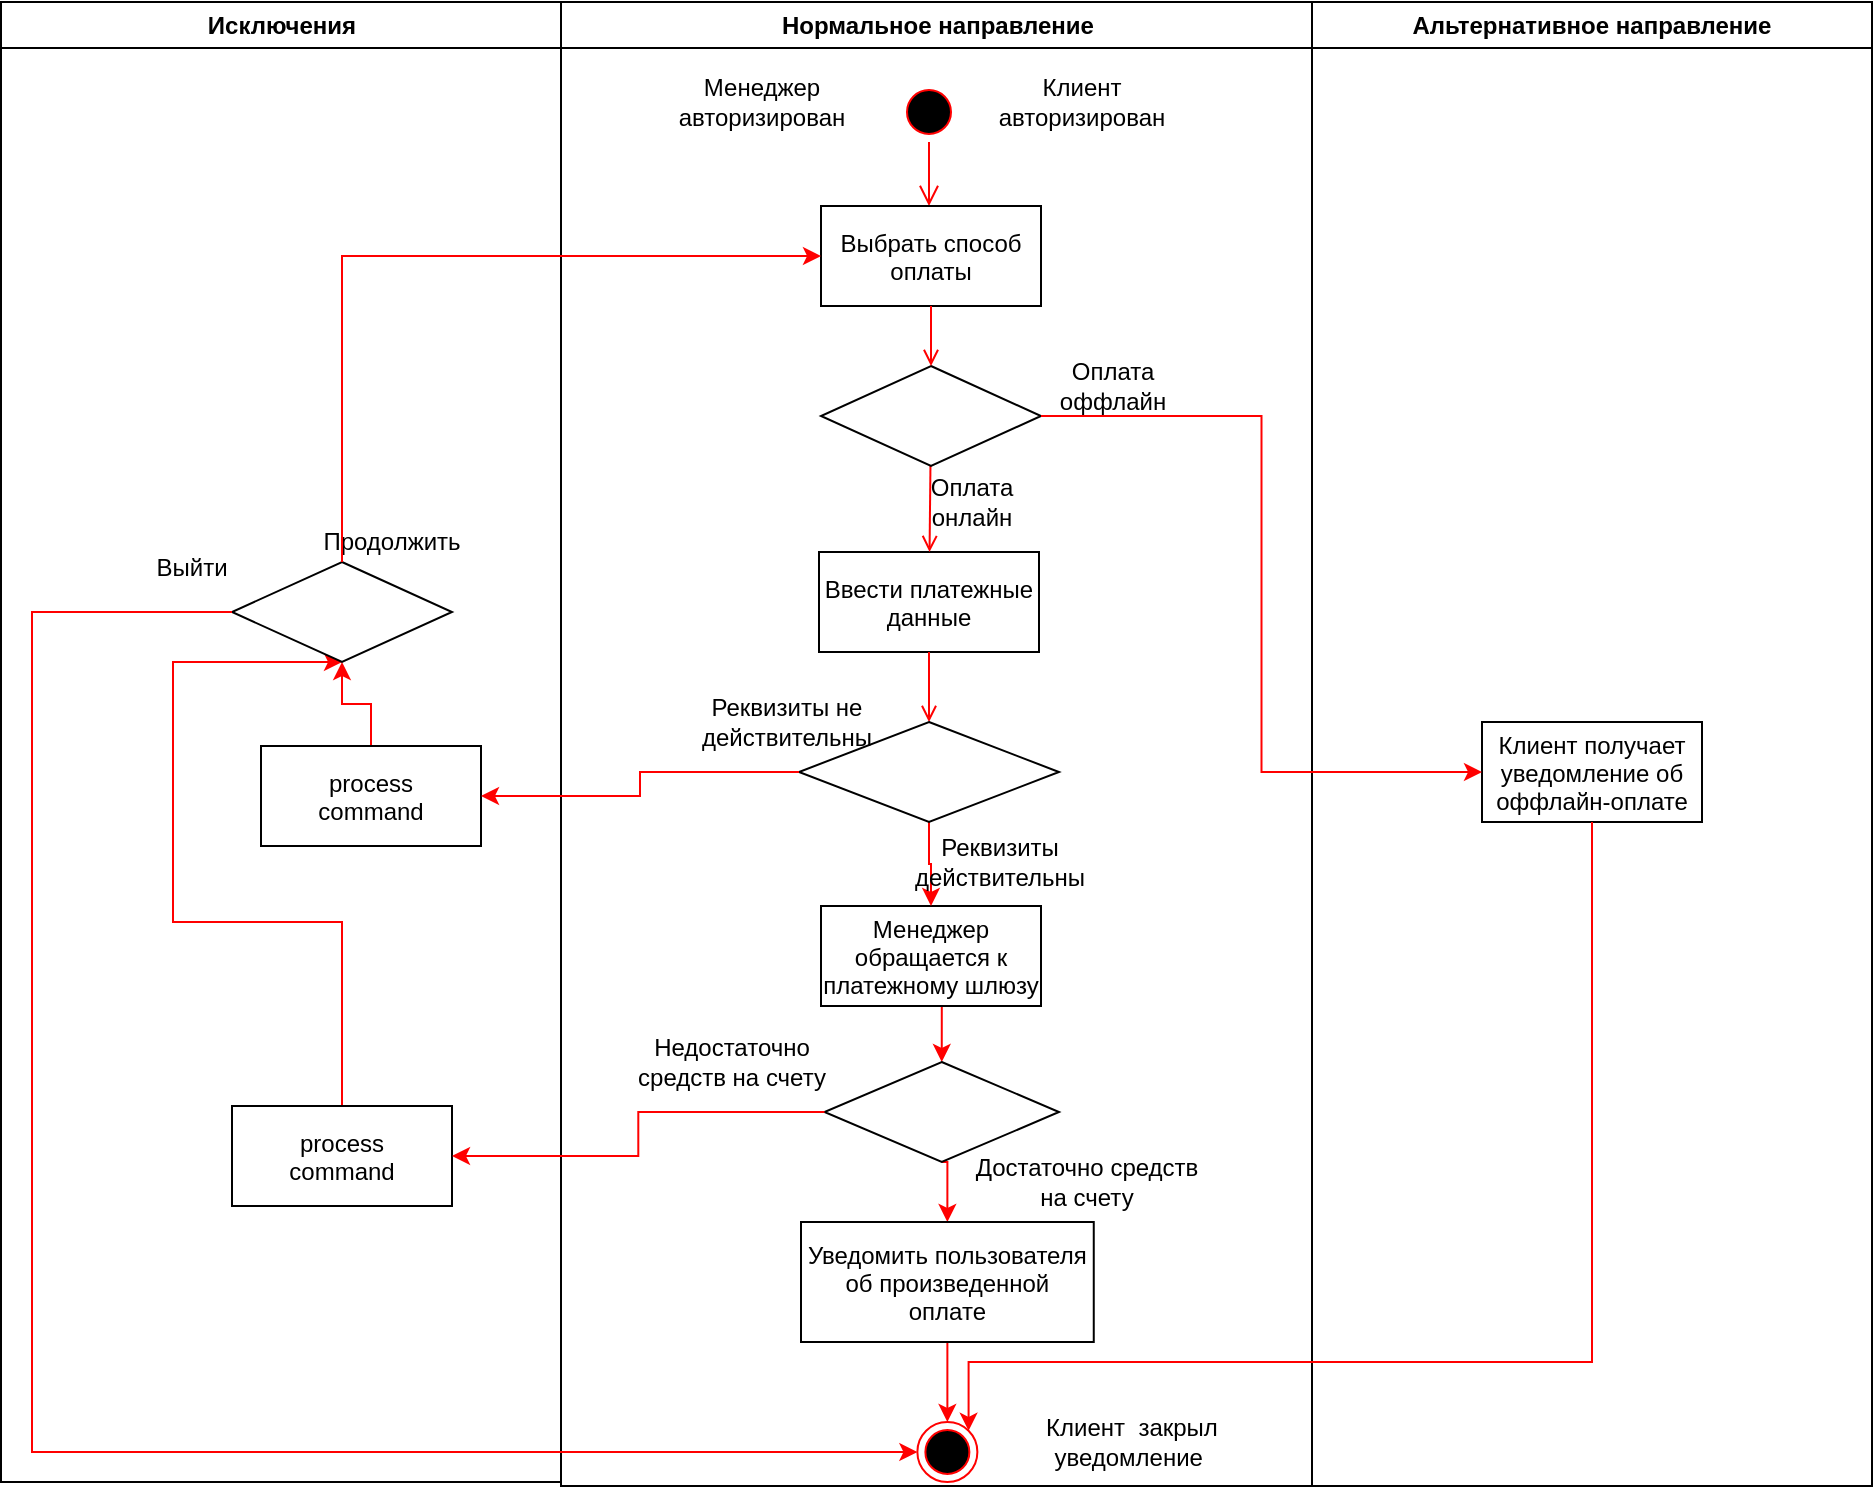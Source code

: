 <mxfile version="13.9.8" type="github">
  <diagram name="Page-1" id="e7e014a7-5840-1c2e-5031-d8a46d1fe8dd">
    <mxGraphModel dx="3159" dy="795" grid="1" gridSize="10" guides="1" tooltips="1" connect="1" arrows="1" fold="1" page="1" pageScale="1" pageWidth="1169" pageHeight="826" background="#ffffff" math="0" shadow="0">
      <root>
        <mxCell id="0" />
        <mxCell id="1" parent="0" />
        <mxCell id="3" value="Альтернативное направление" style="swimlane;whiteSpace=wrap" parent="1" vertex="1">
          <mxGeometry x="540" y="140" width="280" height="742" as="geometry" />
        </mxCell>
        <mxCell id="16" value="Клиент получает&#xa;уведомление об &#xa;оффлайн-оплате" style="" parent="3" vertex="1">
          <mxGeometry x="85" y="360" width="110" height="50" as="geometry" />
        </mxCell>
        <mxCell id="2" value="Нормальное направление" style="swimlane;whiteSpace=wrap" parent="3" vertex="1">
          <mxGeometry x="-375.5" width="375.5" height="742" as="geometry" />
        </mxCell>
        <mxCell id="5" value="" style="ellipse;shape=startState;fillColor=#000000;strokeColor=#ff0000;" parent="2" vertex="1">
          <mxGeometry x="169" y="40" width="30" height="30" as="geometry" />
        </mxCell>
        <mxCell id="6" value="" style="edgeStyle=elbowEdgeStyle;elbow=horizontal;verticalAlign=bottom;endArrow=open;endSize=8;strokeColor=#FF0000;endFill=1;rounded=0" parent="2" source="5" target="7" edge="1">
          <mxGeometry x="100" y="40" as="geometry">
            <mxPoint x="115" y="110" as="targetPoint" />
          </mxGeometry>
        </mxCell>
        <mxCell id="7" value="Выбрать способ &#xa;оплаты" style="" parent="2" vertex="1">
          <mxGeometry x="130" y="102" width="110" height="50" as="geometry" />
        </mxCell>
        <mxCell id="8" value="Ввести платежные &#xa;данные" style="" parent="2" vertex="1">
          <mxGeometry x="129" y="275" width="110" height="50" as="geometry" />
        </mxCell>
        <mxCell id="9" value="" style="endArrow=open;strokeColor=#FF0000;endFill=1;rounded=0" parent="2" source="payfzRqC4_l33kHzJgeO-44" target="8" edge="1">
          <mxGeometry relative="1" as="geometry" />
        </mxCell>
        <mxCell id="payfzRqC4_l33kHzJgeO-53" style="edgeStyle=orthogonalEdgeStyle;rounded=0;orthogonalLoop=1;jettySize=auto;html=1;exitX=0.5;exitY=1;exitDx=0;exitDy=0;entryX=0.5;entryY=0;entryDx=0;entryDy=0;labelBackgroundColor=#FF0000;strokeColor=#FF0000;fontColor=#FF0000;" parent="2" source="10" target="payfzRqC4_l33kHzJgeO-52" edge="1">
          <mxGeometry relative="1" as="geometry" />
        </mxCell>
        <mxCell id="10" value="Менеджер &#xa;обращается к &#xa;платежному шлюзу" style="" parent="2" vertex="1">
          <mxGeometry x="130" y="452" width="110" height="50" as="geometry" />
        </mxCell>
        <mxCell id="11" value="" style="endArrow=open;strokeColor=#FF0000;endFill=1;rounded=0;entryX=0.5;entryY=0;entryDx=0;entryDy=0;" parent="2" source="8" target="payfzRqC4_l33kHzJgeO-49" edge="1">
          <mxGeometry relative="1" as="geometry" />
        </mxCell>
        <mxCell id="payfzRqC4_l33kHzJgeO-41" value="Клиент авторизирован" style="text;html=1;strokeColor=none;fillColor=none;align=center;verticalAlign=middle;whiteSpace=wrap;rounded=0;" parent="2" vertex="1">
          <mxGeometry x="205.5" y="40" width="110" height="20" as="geometry" />
        </mxCell>
        <mxCell id="payfzRqC4_l33kHzJgeO-44" value="" style="rhombus;whiteSpace=wrap;html=1;" parent="2" vertex="1">
          <mxGeometry x="130" y="182" width="110" height="50" as="geometry" />
        </mxCell>
        <mxCell id="payfzRqC4_l33kHzJgeO-45" value="" style="endArrow=open;strokeColor=#FF0000;endFill=1;rounded=0" parent="2" source="7" target="payfzRqC4_l33kHzJgeO-44" edge="1">
          <mxGeometry relative="1" as="geometry">
            <mxPoint x="278.5" y="288" as="sourcePoint" />
            <mxPoint x="278.5" y="388" as="targetPoint" />
          </mxGeometry>
        </mxCell>
        <mxCell id="payfzRqC4_l33kHzJgeO-42" value="Менеджер авторизирован" style="text;html=1;strokeColor=none;fillColor=none;align=center;verticalAlign=middle;whiteSpace=wrap;rounded=0;" parent="2" vertex="1">
          <mxGeometry x="45.5" y="40" width="110" height="20" as="geometry" />
        </mxCell>
        <mxCell id="payfzRqC4_l33kHzJgeO-50" style="edgeStyle=orthogonalEdgeStyle;rounded=0;orthogonalLoop=1;jettySize=auto;html=1;exitX=0.5;exitY=1;exitDx=0;exitDy=0;entryX=0.5;entryY=0;entryDx=0;entryDy=0;labelBackgroundColor=#FF0000;strokeColor=#FF0000;fontColor=#FF0000;" parent="2" source="payfzRqC4_l33kHzJgeO-49" target="10" edge="1">
          <mxGeometry relative="1" as="geometry" />
        </mxCell>
        <mxCell id="payfzRqC4_l33kHzJgeO-49" value="" style="rhombus;whiteSpace=wrap;html=1;" parent="2" vertex="1">
          <mxGeometry x="119" y="360" width="130" height="50" as="geometry" />
        </mxCell>
        <mxCell id="payfzRqC4_l33kHzJgeO-58" style="edgeStyle=orthogonalEdgeStyle;rounded=0;orthogonalLoop=1;jettySize=auto;html=1;exitX=0.5;exitY=1;exitDx=0;exitDy=0;entryX=0.5;entryY=0;entryDx=0;entryDy=0;labelBackgroundColor=#FF0000;strokeColor=#FF0000;fontColor=#FF0000;" parent="2" source="payfzRqC4_l33kHzJgeO-52" target="payfzRqC4_l33kHzJgeO-57" edge="1">
          <mxGeometry relative="1" as="geometry" />
        </mxCell>
        <mxCell id="payfzRqC4_l33kHzJgeO-52" value="" style="rhombus;whiteSpace=wrap;html=1;" parent="2" vertex="1">
          <mxGeometry x="131.75" y="530" width="117.25" height="50" as="geometry" />
        </mxCell>
        <mxCell id="payfzRqC4_l33kHzJgeO-59" style="edgeStyle=orthogonalEdgeStyle;rounded=0;orthogonalLoop=1;jettySize=auto;html=1;exitX=0.5;exitY=1;exitDx=0;exitDy=0;entryX=0.5;entryY=0;entryDx=0;entryDy=0;labelBackgroundColor=#FF0000;strokeColor=#FF0000;fontColor=#FF0000;" parent="2" source="payfzRqC4_l33kHzJgeO-57" target="38" edge="1">
          <mxGeometry relative="1" as="geometry" />
        </mxCell>
        <mxCell id="payfzRqC4_l33kHzJgeO-57" value="Уведомить пользователя&#xa;об произведенной&#xa;оплате" style="" parent="2" vertex="1">
          <mxGeometry x="120" y="610" width="146.38" height="60" as="geometry" />
        </mxCell>
        <mxCell id="38" value="" style="ellipse;shape=endState;fillColor=#000000;strokeColor=#ff0000" parent="2" vertex="1">
          <mxGeometry x="178.19" y="710" width="30" height="30" as="geometry" />
        </mxCell>
        <mxCell id="payfzRqC4_l33kHzJgeO-60" value="Клиент&amp;nbsp; закрыл уведомление&amp;nbsp;" style="text;html=1;strokeColor=none;fillColor=none;align=center;verticalAlign=middle;whiteSpace=wrap;rounded=0;" parent="2" vertex="1">
          <mxGeometry x="211.88" y="710" width="148.12" height="20" as="geometry" />
        </mxCell>
        <mxCell id="payfzRqC4_l33kHzJgeO-64" value="Оплата онлайн" style="text;html=1;strokeColor=none;fillColor=none;align=center;verticalAlign=middle;whiteSpace=wrap;rounded=0;fontColor=#000000;" parent="2" vertex="1">
          <mxGeometry x="185.5" y="240" width="40" height="20" as="geometry" />
        </mxCell>
        <mxCell id="WpDBWfvaGtJAb8BP72D2-39" value="Реквизиты действительны" style="text;html=1;strokeColor=none;fillColor=none;align=center;verticalAlign=middle;whiteSpace=wrap;rounded=0;" vertex="1" parent="2">
          <mxGeometry x="199" y="420" width="40" height="20" as="geometry" />
        </mxCell>
        <mxCell id="WpDBWfvaGtJAb8BP72D2-40" value="Реквизиты не действительны" style="text;html=1;strokeColor=none;fillColor=none;align=center;verticalAlign=middle;whiteSpace=wrap;rounded=0;" vertex="1" parent="2">
          <mxGeometry x="65.5" y="350" width="94.5" height="20" as="geometry" />
        </mxCell>
        <mxCell id="WpDBWfvaGtJAb8BP72D2-41" value="Оплата оффлайн" style="text;html=1;strokeColor=none;fillColor=none;align=center;verticalAlign=middle;whiteSpace=wrap;rounded=0;" vertex="1" parent="2">
          <mxGeometry x="240" y="182" width="71" height="20" as="geometry" />
        </mxCell>
        <mxCell id="WpDBWfvaGtJAb8BP72D2-47" value="Недостаточно средств на счету" style="text;html=1;strokeColor=none;fillColor=none;align=center;verticalAlign=middle;whiteSpace=wrap;rounded=0;" vertex="1" parent="2">
          <mxGeometry x="30" y="520" width="110" height="20" as="geometry" />
        </mxCell>
        <mxCell id="WpDBWfvaGtJAb8BP72D2-48" value="Достаточно средств на счету" style="text;html=1;strokeColor=none;fillColor=none;align=center;verticalAlign=middle;whiteSpace=wrap;rounded=0;" vertex="1" parent="2">
          <mxGeometry x="205.5" y="580" width="114.5" height="20" as="geometry" />
        </mxCell>
        <mxCell id="payfzRqC4_l33kHzJgeO-61" style="edgeStyle=orthogonalEdgeStyle;rounded=0;orthogonalLoop=1;jettySize=auto;html=1;exitX=1;exitY=0.5;exitDx=0;exitDy=0;entryX=0;entryY=0.5;entryDx=0;entryDy=0;labelBackgroundColor=#FF0000;strokeColor=#FF0000;fontColor=#000000;" parent="3" source="payfzRqC4_l33kHzJgeO-44" target="16" edge="1">
          <mxGeometry relative="1" as="geometry" />
        </mxCell>
        <mxCell id="payfzRqC4_l33kHzJgeO-63" style="edgeStyle=orthogonalEdgeStyle;rounded=0;orthogonalLoop=1;jettySize=auto;html=1;exitX=0.5;exitY=1;exitDx=0;exitDy=0;entryX=1;entryY=0;entryDx=0;entryDy=0;labelBackgroundColor=#FF0000;strokeColor=#FF0000;fontColor=#000000;" parent="3" source="16" target="38" edge="1">
          <mxGeometry relative="1" as="geometry">
            <Array as="points">
              <mxPoint x="140" y="680" />
              <mxPoint x="-172" y="680" />
            </Array>
          </mxGeometry>
        </mxCell>
        <mxCell id="4" value="Исключения" style="swimlane;whiteSpace=wrap" parent="1" vertex="1">
          <mxGeometry x="-115.5" y="140" width="280" height="740" as="geometry" />
        </mxCell>
        <mxCell id="WpDBWfvaGtJAb8BP72D2-50" style="edgeStyle=orthogonalEdgeStyle;rounded=0;orthogonalLoop=1;jettySize=auto;html=1;exitX=0.5;exitY=0;exitDx=0;exitDy=0;entryX=0.5;entryY=1;entryDx=0;entryDy=0;strokeColor=#FF0000;" edge="1" parent="4" source="33" target="WpDBWfvaGtJAb8BP72D2-49">
          <mxGeometry relative="1" as="geometry" />
        </mxCell>
        <mxCell id="33" value="process&#xa;command" style="" parent="4" vertex="1">
          <mxGeometry x="130" y="372" width="110" height="50" as="geometry" />
        </mxCell>
        <mxCell id="WpDBWfvaGtJAb8BP72D2-55" style="edgeStyle=orthogonalEdgeStyle;rounded=0;orthogonalLoop=1;jettySize=auto;html=1;exitX=0.5;exitY=0;exitDx=0;exitDy=0;entryX=0.5;entryY=1;entryDx=0;entryDy=0;strokeColor=#FF0000;" edge="1" parent="4" source="payfzRqC4_l33kHzJgeO-55" target="WpDBWfvaGtJAb8BP72D2-49">
          <mxGeometry relative="1" as="geometry">
            <Array as="points">
              <mxPoint x="171" y="460" />
              <mxPoint x="86" y="460" />
              <mxPoint x="86" y="330" />
            </Array>
          </mxGeometry>
        </mxCell>
        <mxCell id="payfzRqC4_l33kHzJgeO-55" value="process&#xa;command" style="" parent="4" vertex="1">
          <mxGeometry x="115.5" y="552" width="110" height="50" as="geometry" />
        </mxCell>
        <mxCell id="WpDBWfvaGtJAb8BP72D2-49" value="" style="rhombus;whiteSpace=wrap;html=1;" vertex="1" parent="4">
          <mxGeometry x="115.5" y="280" width="110" height="50" as="geometry" />
        </mxCell>
        <mxCell id="WpDBWfvaGtJAb8BP72D2-52" value="Продолжить" style="text;html=1;strokeColor=none;fillColor=none;align=center;verticalAlign=middle;whiteSpace=wrap;rounded=0;" vertex="1" parent="4">
          <mxGeometry x="175.5" y="260" width="40" height="20" as="geometry" />
        </mxCell>
        <mxCell id="WpDBWfvaGtJAb8BP72D2-54" value="Выйти" style="text;html=1;strokeColor=none;fillColor=none;align=center;verticalAlign=middle;whiteSpace=wrap;rounded=0;" vertex="1" parent="4">
          <mxGeometry x="75.5" y="273" width="40" height="20" as="geometry" />
        </mxCell>
        <mxCell id="payfzRqC4_l33kHzJgeO-51" style="edgeStyle=orthogonalEdgeStyle;rounded=0;orthogonalLoop=1;jettySize=auto;html=1;exitX=0;exitY=0.5;exitDx=0;exitDy=0;entryX=1;entryY=0.5;entryDx=0;entryDy=0;labelBackgroundColor=#FF0000;strokeColor=#FF0000;fontColor=#FF0000;" parent="1" source="payfzRqC4_l33kHzJgeO-49" target="33" edge="1">
          <mxGeometry relative="1" as="geometry" />
        </mxCell>
        <mxCell id="payfzRqC4_l33kHzJgeO-56" style="edgeStyle=orthogonalEdgeStyle;rounded=0;orthogonalLoop=1;jettySize=auto;html=1;exitX=0;exitY=0.5;exitDx=0;exitDy=0;entryX=1;entryY=0.5;entryDx=0;entryDy=0;labelBackgroundColor=#FF0000;strokeColor=#FF0000;fontColor=#FF0000;" parent="1" source="payfzRqC4_l33kHzJgeO-52" target="payfzRqC4_l33kHzJgeO-55" edge="1">
          <mxGeometry relative="1" as="geometry" />
        </mxCell>
        <mxCell id="WpDBWfvaGtJAb8BP72D2-51" style="edgeStyle=orthogonalEdgeStyle;rounded=0;orthogonalLoop=1;jettySize=auto;html=1;exitX=0.5;exitY=0;exitDx=0;exitDy=0;entryX=0;entryY=0.5;entryDx=0;entryDy=0;strokeColor=#FF0000;" edge="1" parent="1" source="WpDBWfvaGtJAb8BP72D2-49" target="7">
          <mxGeometry relative="1" as="geometry" />
        </mxCell>
        <mxCell id="WpDBWfvaGtJAb8BP72D2-53" style="edgeStyle=orthogonalEdgeStyle;rounded=0;orthogonalLoop=1;jettySize=auto;html=1;exitX=0;exitY=0.5;exitDx=0;exitDy=0;strokeColor=#FF0000;entryX=0;entryY=0.5;entryDx=0;entryDy=0;" edge="1" parent="1" source="WpDBWfvaGtJAb8BP72D2-49" target="38">
          <mxGeometry relative="1" as="geometry">
            <mxPoint x="210" y="810.0" as="targetPoint" />
            <Array as="points">
              <mxPoint x="-100" y="445" />
              <mxPoint x="-100" y="865" />
            </Array>
          </mxGeometry>
        </mxCell>
      </root>
    </mxGraphModel>
  </diagram>
</mxfile>
